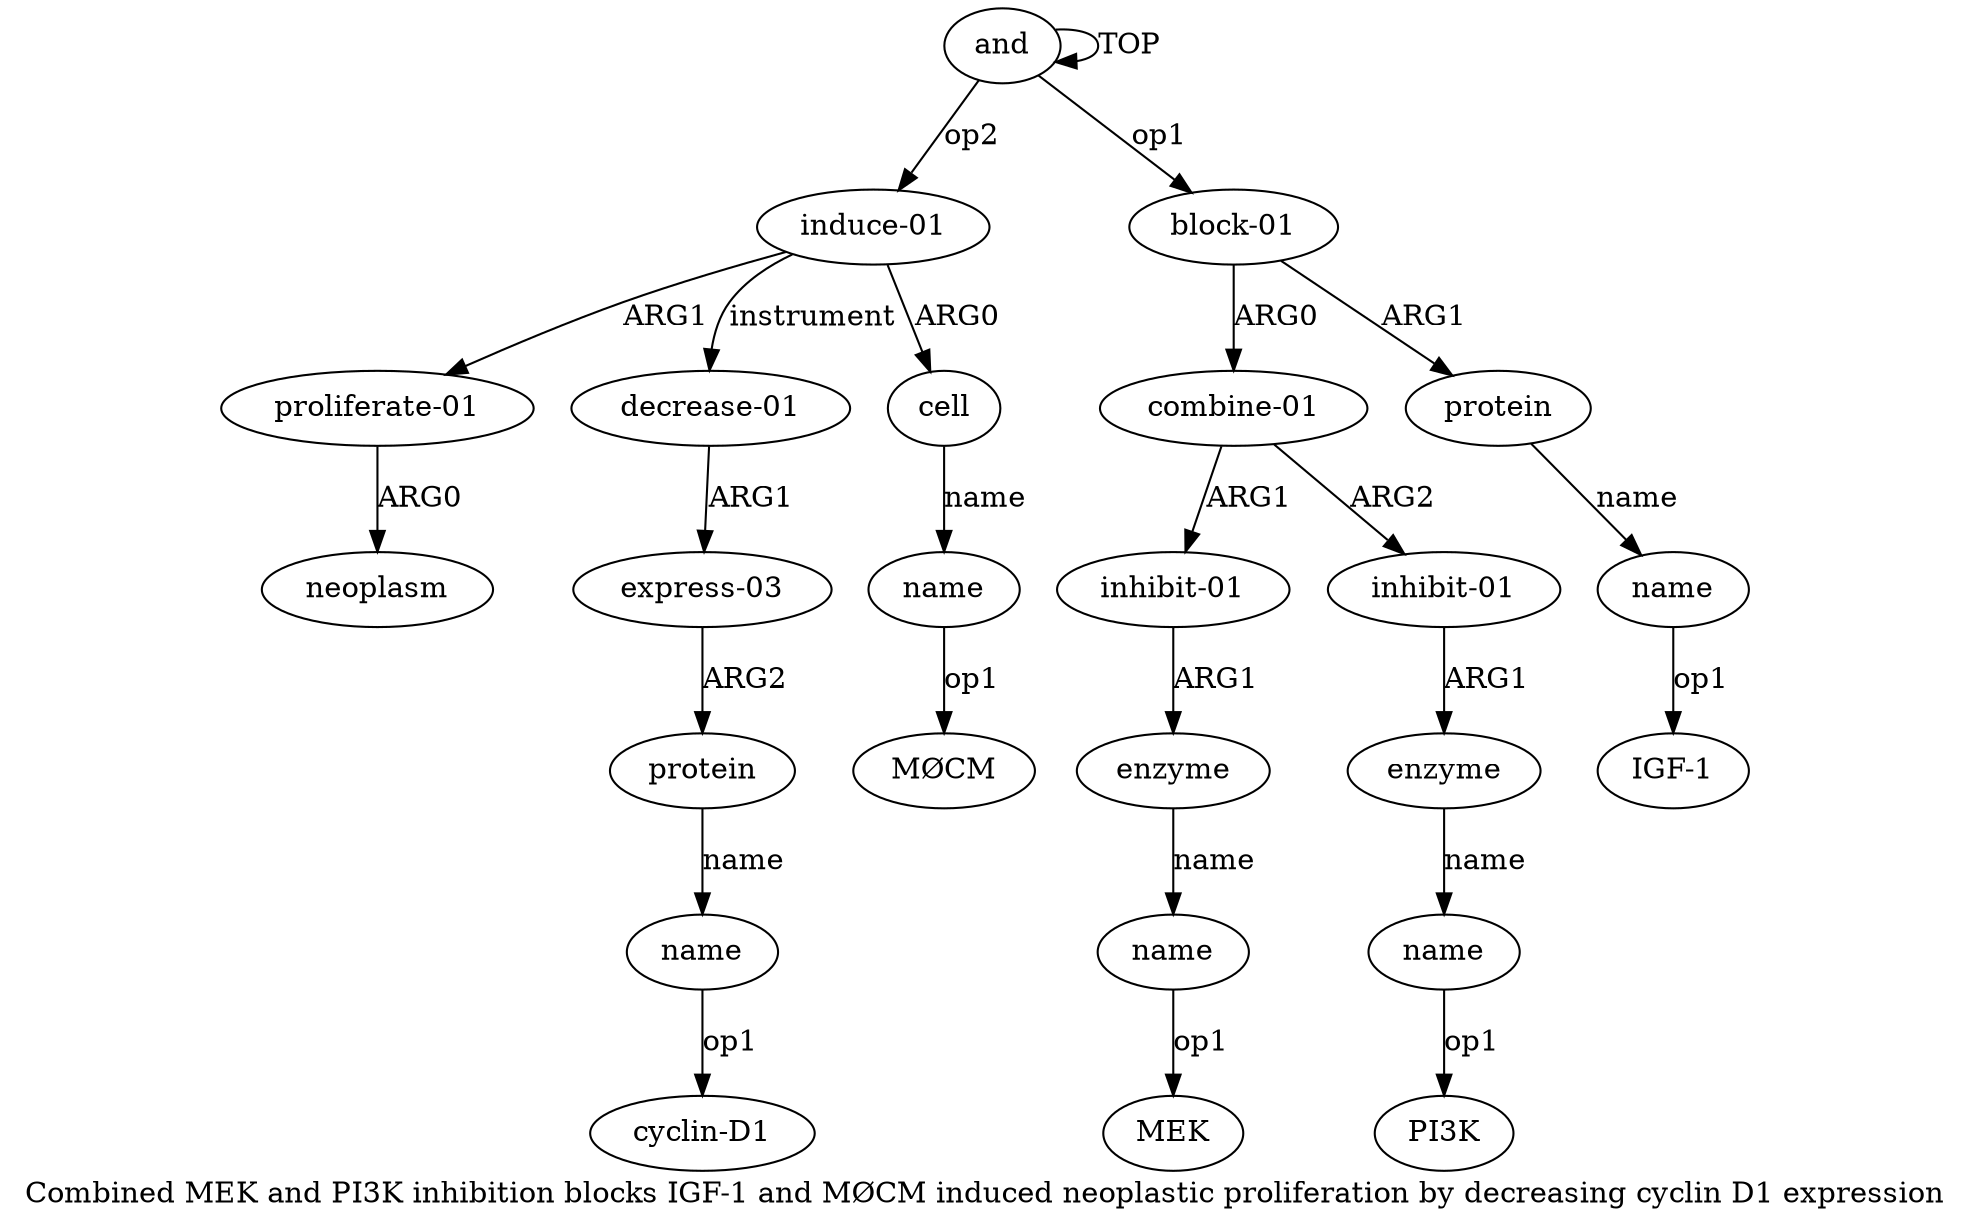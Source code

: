 digraph  {
	graph [label="Combined MEK and PI3K inhibition blocks IGF-1 and MØCM induced neoplastic proliferation by decreasing cyclin D1 expression"];
	node [label="\N"];
	"a5 MEK"	 [color=black,
		gold_ind=-1,
		gold_label=MEK,
		label=MEK,
		test_ind=-1,
		test_label=MEK];
	"a10 IGF-1"	 [color=black,
		gold_ind=-1,
		gold_label="IGF-1",
		label="IGF-1",
		test_ind=-1,
		test_label="IGF-1"];
	"a19 cyclin-D1"	 [color=black,
		gold_ind=-1,
		gold_label="cyclin-D1",
		label="cyclin-D1",
		test_ind=-1,
		test_label="cyclin-D1"];
	a15	 [color=black,
		gold_ind=15,
		gold_label=neoplasm,
		label=neoplasm,
		test_ind=15,
		test_label=neoplasm];
	a14	 [color=black,
		gold_ind=14,
		gold_label="proliferate-01",
		label="proliferate-01",
		test_ind=14,
		test_label="proliferate-01"];
	a14 -> a15 [key=0,
	color=black,
	gold_label=ARG0,
	label=ARG0,
	test_label=ARG0];
a17 [color=black,
	gold_ind=17,
	gold_label="express-03",
	label="express-03",
	test_ind=17,
	test_label="express-03"];
a18 [color=black,
	gold_ind=18,
	gold_label=protein,
	label=protein,
	test_ind=18,
	test_label=protein];
a17 -> a18 [key=0,
color=black,
gold_label=ARG2,
label=ARG2,
test_label=ARG2];
a16 [color=black,
gold_ind=16,
gold_label="decrease-01",
label="decrease-01",
test_ind=16,
test_label="decrease-01"];
a16 -> a17 [key=0,
color=black,
gold_label=ARG1,
label=ARG1,
test_label=ARG1];
a11 [color=black,
gold_ind=11,
gold_label="induce-01",
label="induce-01",
test_ind=11,
test_label="induce-01"];
a11 -> a14 [key=0,
color=black,
gold_label=ARG1,
label=ARG1,
test_label=ARG1];
a11 -> a16 [key=0,
color=black,
gold_label=instrument,
label=instrument,
test_label=instrument];
a12 [color=black,
gold_ind=12,
gold_label=cell,
label=cell,
test_ind=12,
test_label=cell];
a11 -> a12 [key=0,
color=black,
gold_label=ARG0,
label=ARG0,
test_label=ARG0];
a10 [color=black,
gold_ind=10,
gold_label=name,
label=name,
test_ind=10,
test_label=name];
a10 -> "a10 IGF-1" [key=0,
color=black,
gold_label=op1,
label=op1,
test_label=op1];
a13 [color=black,
gold_ind=13,
gold_label=name,
label=name,
test_ind=13,
test_label=name];
"a13 MØCM" [color=black,
gold_ind=-1,
gold_label=MØCM,
label=MØCM,
test_ind=-1,
test_label=MØCM];
a13 -> "a13 MØCM" [key=0,
color=black,
gold_label=op1,
label=op1,
test_label=op1];
a12 -> a13 [key=0,
color=black,
gold_label=name,
label=name,
test_label=name];
a19 [color=black,
gold_ind=19,
gold_label=name,
label=name,
test_ind=19,
test_label=name];
a19 -> "a19 cyclin-D1" [key=0,
color=black,
gold_label=op1,
label=op1,
test_label=op1];
a18 -> a19 [key=0,
color=black,
gold_label=name,
label=name,
test_label=name];
a1 [color=black,
gold_ind=1,
gold_label="block-01",
label="block-01",
test_ind=1,
test_label="block-01"];
a2 [color=black,
gold_ind=2,
gold_label="combine-01",
label="combine-01",
test_ind=2,
test_label="combine-01"];
a1 -> a2 [key=0,
color=black,
gold_label=ARG0,
label=ARG0,
test_label=ARG0];
a9 [color=black,
gold_ind=9,
gold_label=protein,
label=protein,
test_ind=9,
test_label=protein];
a1 -> a9 [key=0,
color=black,
gold_label=ARG1,
label=ARG1,
test_label=ARG1];
a0 [color=black,
gold_ind=0,
gold_label=and,
label=and,
test_ind=0,
test_label=and];
a0 -> a11 [key=0,
color=black,
gold_label=op2,
label=op2,
test_label=op2];
a0 -> a1 [key=0,
color=black,
gold_label=op1,
label=op1,
test_label=op1];
a0 -> a0 [key=0,
color=black,
gold_label=TOP,
label=TOP,
test_label=TOP];
a3 [color=black,
gold_ind=3,
gold_label="inhibit-01",
label="inhibit-01",
test_ind=3,
test_label="inhibit-01"];
a4 [color=black,
gold_ind=4,
gold_label=enzyme,
label=enzyme,
test_ind=4,
test_label=enzyme];
a3 -> a4 [key=0,
color=black,
gold_label=ARG1,
label=ARG1,
test_label=ARG1];
a2 -> a3 [key=0,
color=black,
gold_label=ARG1,
label=ARG1,
test_label=ARG1];
a6 [color=black,
gold_ind=6,
gold_label="inhibit-01",
label="inhibit-01",
test_ind=6,
test_label="inhibit-01"];
a2 -> a6 [key=0,
color=black,
gold_label=ARG2,
label=ARG2,
test_label=ARG2];
a5 [color=black,
gold_ind=5,
gold_label=name,
label=name,
test_ind=5,
test_label=name];
a5 -> "a5 MEK" [key=0,
color=black,
gold_label=op1,
label=op1,
test_label=op1];
a4 -> a5 [key=0,
color=black,
gold_label=name,
label=name,
test_label=name];
a7 [color=black,
gold_ind=7,
gold_label=enzyme,
label=enzyme,
test_ind=7,
test_label=enzyme];
a8 [color=black,
gold_ind=8,
gold_label=name,
label=name,
test_ind=8,
test_label=name];
a7 -> a8 [key=0,
color=black,
gold_label=name,
label=name,
test_label=name];
a6 -> a7 [key=0,
color=black,
gold_label=ARG1,
label=ARG1,
test_label=ARG1];
a9 -> a10 [key=0,
color=black,
gold_label=name,
label=name,
test_label=name];
"a8 PI3K" [color=black,
gold_ind=-1,
gold_label=PI3K,
label=PI3K,
test_ind=-1,
test_label=PI3K];
a8 -> "a8 PI3K" [key=0,
color=black,
gold_label=op1,
label=op1,
test_label=op1];
}
